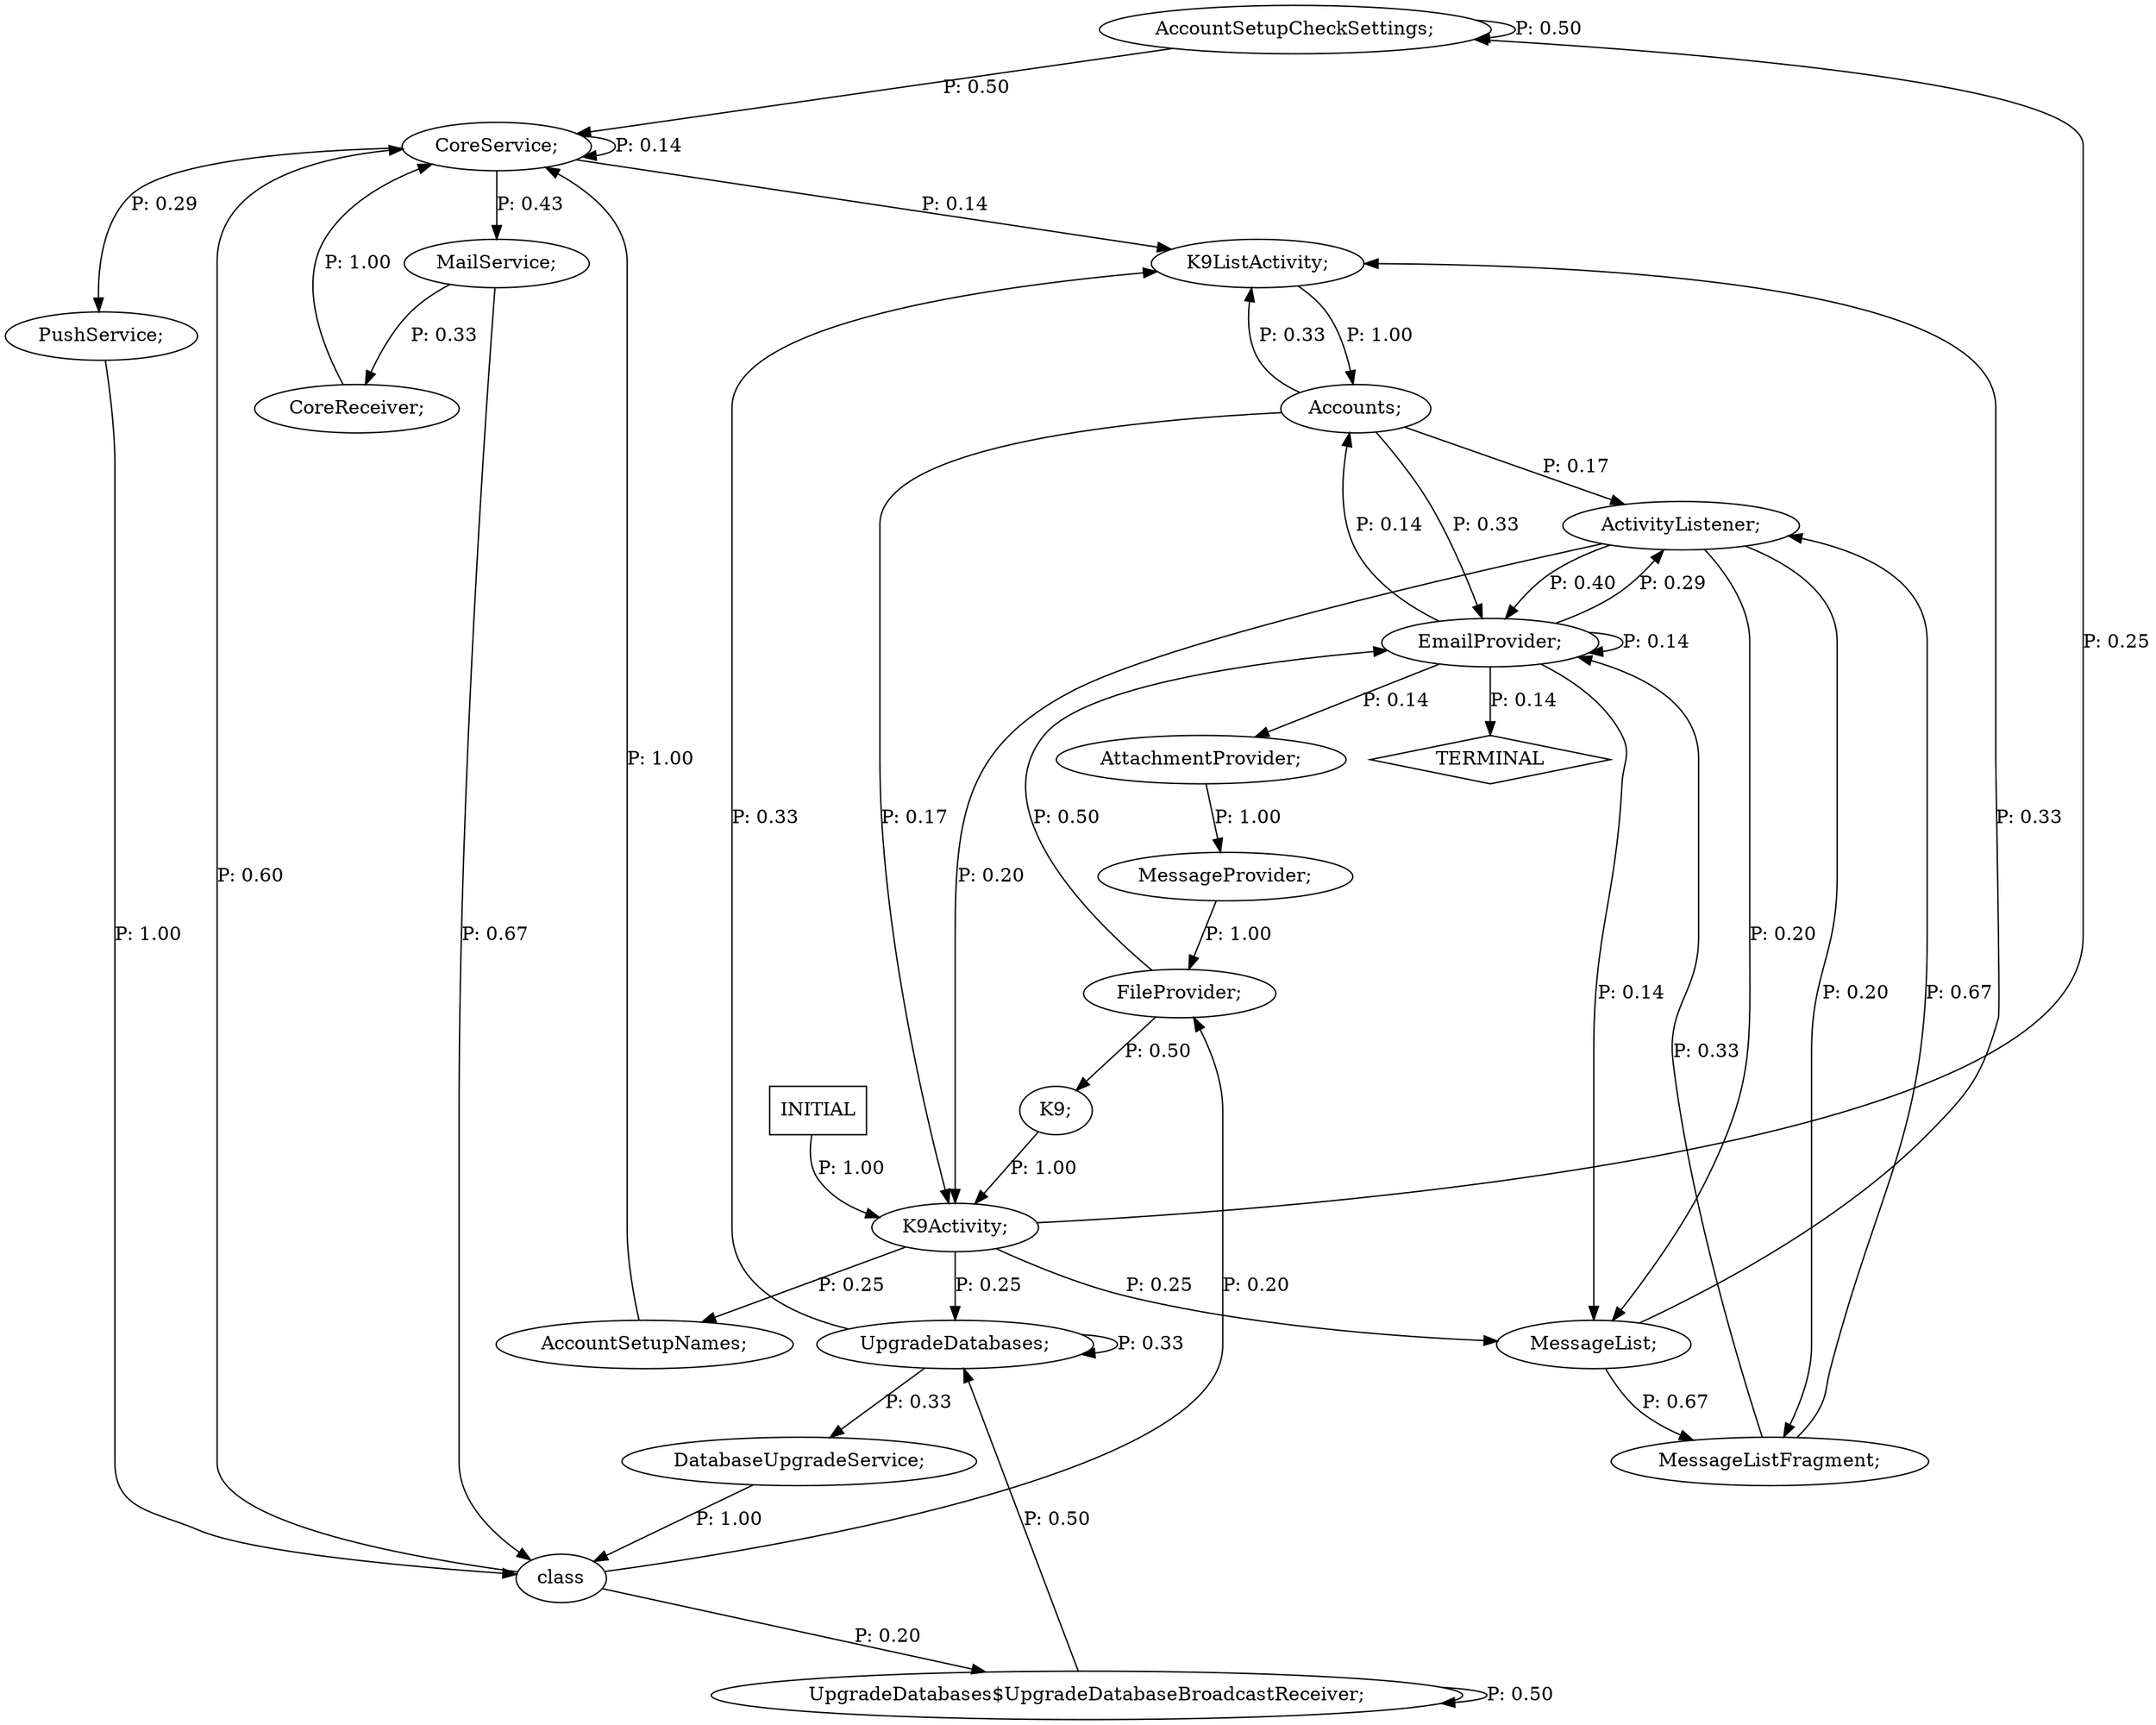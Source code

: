 digraph G {
  0 [label="AccountSetupCheckSettings;"];
  1 [label="AccountSetupNames;"];
  2 [label="Accounts;"];
  3 [label="ActivityListener;"];
  4 [label="AttachmentProvider;"];
  5 [label="CoreReceiver;"];
  6 [label="CoreService;"];
  7 [label="DatabaseUpgradeService;"];
  8 [label="EmailProvider;"];
  9 [label="FileProvider;"];
  10 [label="K9;"];
  11 [label="K9Activity;"];
  12 [label="K9ListActivity;"];
  13 [label="MailService;"];
  14 [label="MessageList;"];
  15 [label="MessageListFragment;"];
  16 [label="MessageProvider;"];
  17 [label="PushService;"];
  18 [label="UpgradeDatabases$UpgradeDatabaseBroadcastReceiver;"];
  19 [label="UpgradeDatabases;"];
  20 [label="class"];
  21 [label="TERMINAL",shape=diamond];
  22 [label="INITIAL",shape=box];
0->0 [label="P: 0.50"];
0->6 [label="P: 0.50"];
1->6 [label="P: 1.00"];
2->3 [label="P: 0.17"];
2->8 [label="P: 0.33"];
2->11 [label="P: 0.17"];
2->12 [label="P: 0.33"];
3->8 [label="P: 0.40"];
3->11 [label="P: 0.20"];
3->14 [label="P: 0.20"];
3->15 [label="P: 0.20"];
4->16 [label="P: 1.00"];
5->6 [label="P: 1.00"];
6->6 [label="P: 0.14"];
6->12 [label="P: 0.14"];
6->13 [label="P: 0.43"];
6->17 [label="P: 0.29"];
7->20 [label="P: 1.00"];
8->2 [label="P: 0.14"];
8->3 [label="P: 0.29"];
8->4 [label="P: 0.14"];
8->8 [label="P: 0.14"];
8->14 [label="P: 0.14"];
8->21 [label="P: 0.14"];
9->8 [label="P: 0.50"];
9->10 [label="P: 0.50"];
10->11 [label="P: 1.00"];
11->0 [label="P: 0.25"];
11->1 [label="P: 0.25"];
11->14 [label="P: 0.25"];
11->19 [label="P: 0.25"];
12->2 [label="P: 1.00"];
13->5 [label="P: 0.33"];
13->20 [label="P: 0.67"];
14->12 [label="P: 0.33"];
14->15 [label="P: 0.67"];
15->3 [label="P: 0.67"];
15->8 [label="P: 0.33"];
16->9 [label="P: 1.00"];
17->20 [label="P: 1.00"];
18->18 [label="P: 0.50"];
18->19 [label="P: 0.50"];
19->7 [label="P: 0.33"];
19->12 [label="P: 0.33"];
19->19 [label="P: 0.33"];
20->6 [label="P: 0.60"];
20->9 [label="P: 0.20"];
20->18 [label="P: 0.20"];
22->11 [label="P: 1.00"];
}

